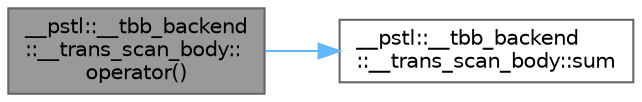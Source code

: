 digraph "__pstl::__tbb_backend::__trans_scan_body::operator()"
{
 // LATEX_PDF_SIZE
  bgcolor="transparent";
  edge [fontname=Helvetica,fontsize=10,labelfontname=Helvetica,labelfontsize=10];
  node [fontname=Helvetica,fontsize=10,shape=box,height=0.2,width=0.4];
  rankdir="LR";
  Node1 [id="Node000001",label="__pstl::__tbb_backend\l::__trans_scan_body::\loperator()",height=0.2,width=0.4,color="gray40", fillcolor="grey60", style="filled", fontcolor="black",tooltip=" "];
  Node1 -> Node2 [id="edge3_Node000001_Node000002",color="steelblue1",style="solid",tooltip=" "];
  Node2 [id="Node000002",label="__pstl::__tbb_backend\l::__trans_scan_body::sum",height=0.2,width=0.4,color="grey40", fillcolor="white", style="filled",URL="$class____pstl_1_1____tbb__backend_1_1____trans__scan__body.html#ad433d59dd8103d38d1c1b66780a77fb0",tooltip=" "];
}
